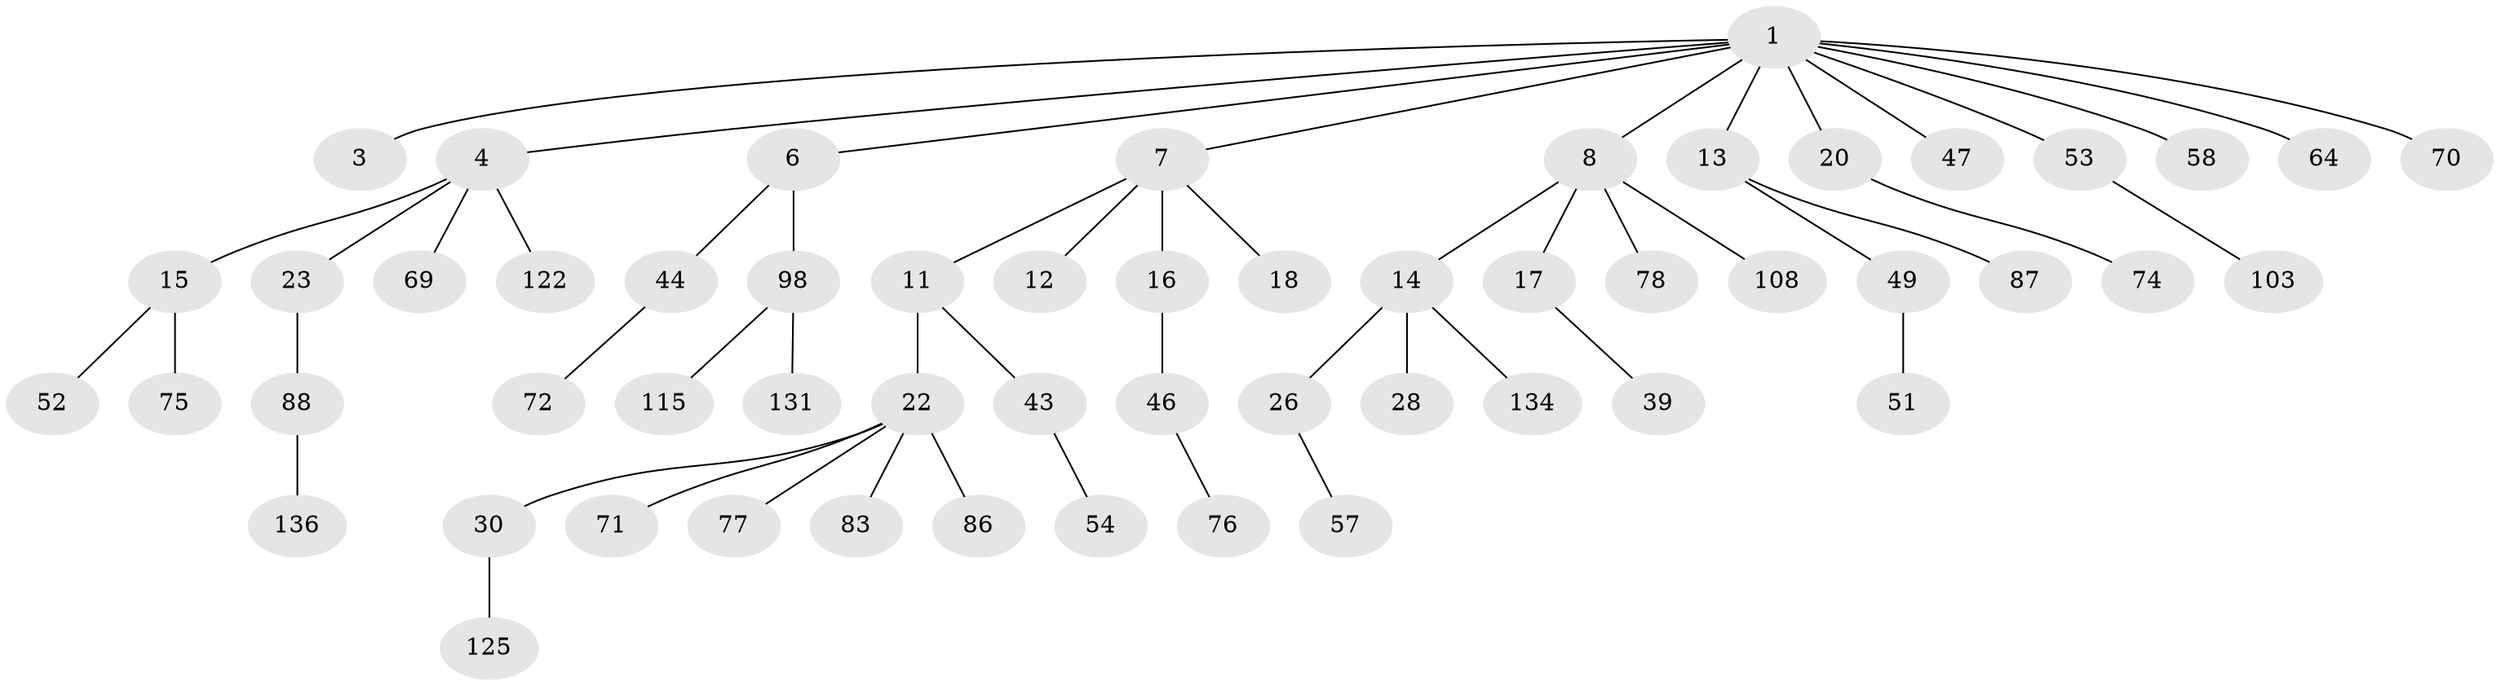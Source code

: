 // original degree distribution, {4: 0.10071942446043165, 10: 0.007194244604316547, 3: 0.12949640287769784, 5: 0.03597122302158273, 2: 0.2158273381294964, 1: 0.5107913669064749}
// Generated by graph-tools (version 1.1) at 2025/19/03/04/25 18:19:20]
// undirected, 55 vertices, 54 edges
graph export_dot {
graph [start="1"]
  node [color=gray90,style=filled];
  1 [super="+2"];
  3 [super="+31+9"];
  4 [super="+32+5"];
  6 [super="+35+85"];
  7 [super="+10+106"];
  8;
  11 [super="+62+36"];
  12;
  13 [super="+138+132+61"];
  14 [super="+19+59+25"];
  15 [super="+56"];
  16;
  17 [super="+50"];
  18;
  20 [super="+34"];
  22 [super="+24+29+94"];
  23 [super="+124+89"];
  26 [super="+45+33+66"];
  28;
  30;
  39 [super="+101"];
  43;
  44 [super="+93+60"];
  46 [super="+80"];
  47;
  49 [super="+97+100"];
  51;
  52 [super="+79"];
  53;
  54;
  57 [super="+67+73"];
  58;
  64 [super="+116"];
  69;
  70 [super="+84"];
  71 [super="+126"];
  72 [super="+113"];
  74;
  75 [super="+128"];
  76;
  77;
  78;
  83;
  86 [super="+120"];
  87;
  88;
  98 [super="+99+135+137"];
  103;
  108;
  115;
  122;
  125;
  131;
  134;
  136;
  1 -- 6;
  1 -- 20;
  1 -- 58;
  1 -- 64;
  1 -- 3;
  1 -- 4;
  1 -- 70;
  1 -- 7;
  1 -- 8;
  1 -- 13;
  1 -- 47;
  1 -- 53;
  4 -- 122;
  4 -- 15;
  4 -- 69;
  4 -- 23;
  6 -- 98;
  6 -- 44;
  7 -- 12;
  7 -- 16;
  7 -- 18;
  7 -- 11;
  8 -- 14;
  8 -- 17;
  8 -- 78;
  8 -- 108;
  11 -- 22;
  11 -- 43;
  13 -- 49;
  13 -- 87;
  14 -- 26;
  14 -- 134;
  14 -- 28;
  15 -- 52;
  15 -- 75;
  16 -- 46;
  17 -- 39;
  20 -- 74;
  22 -- 83;
  22 -- 86;
  22 -- 71;
  22 -- 77;
  22 -- 30;
  23 -- 88;
  26 -- 57;
  30 -- 125;
  43 -- 54;
  44 -- 72;
  46 -- 76;
  49 -- 51;
  53 -- 103;
  88 -- 136;
  98 -- 115;
  98 -- 131;
}
